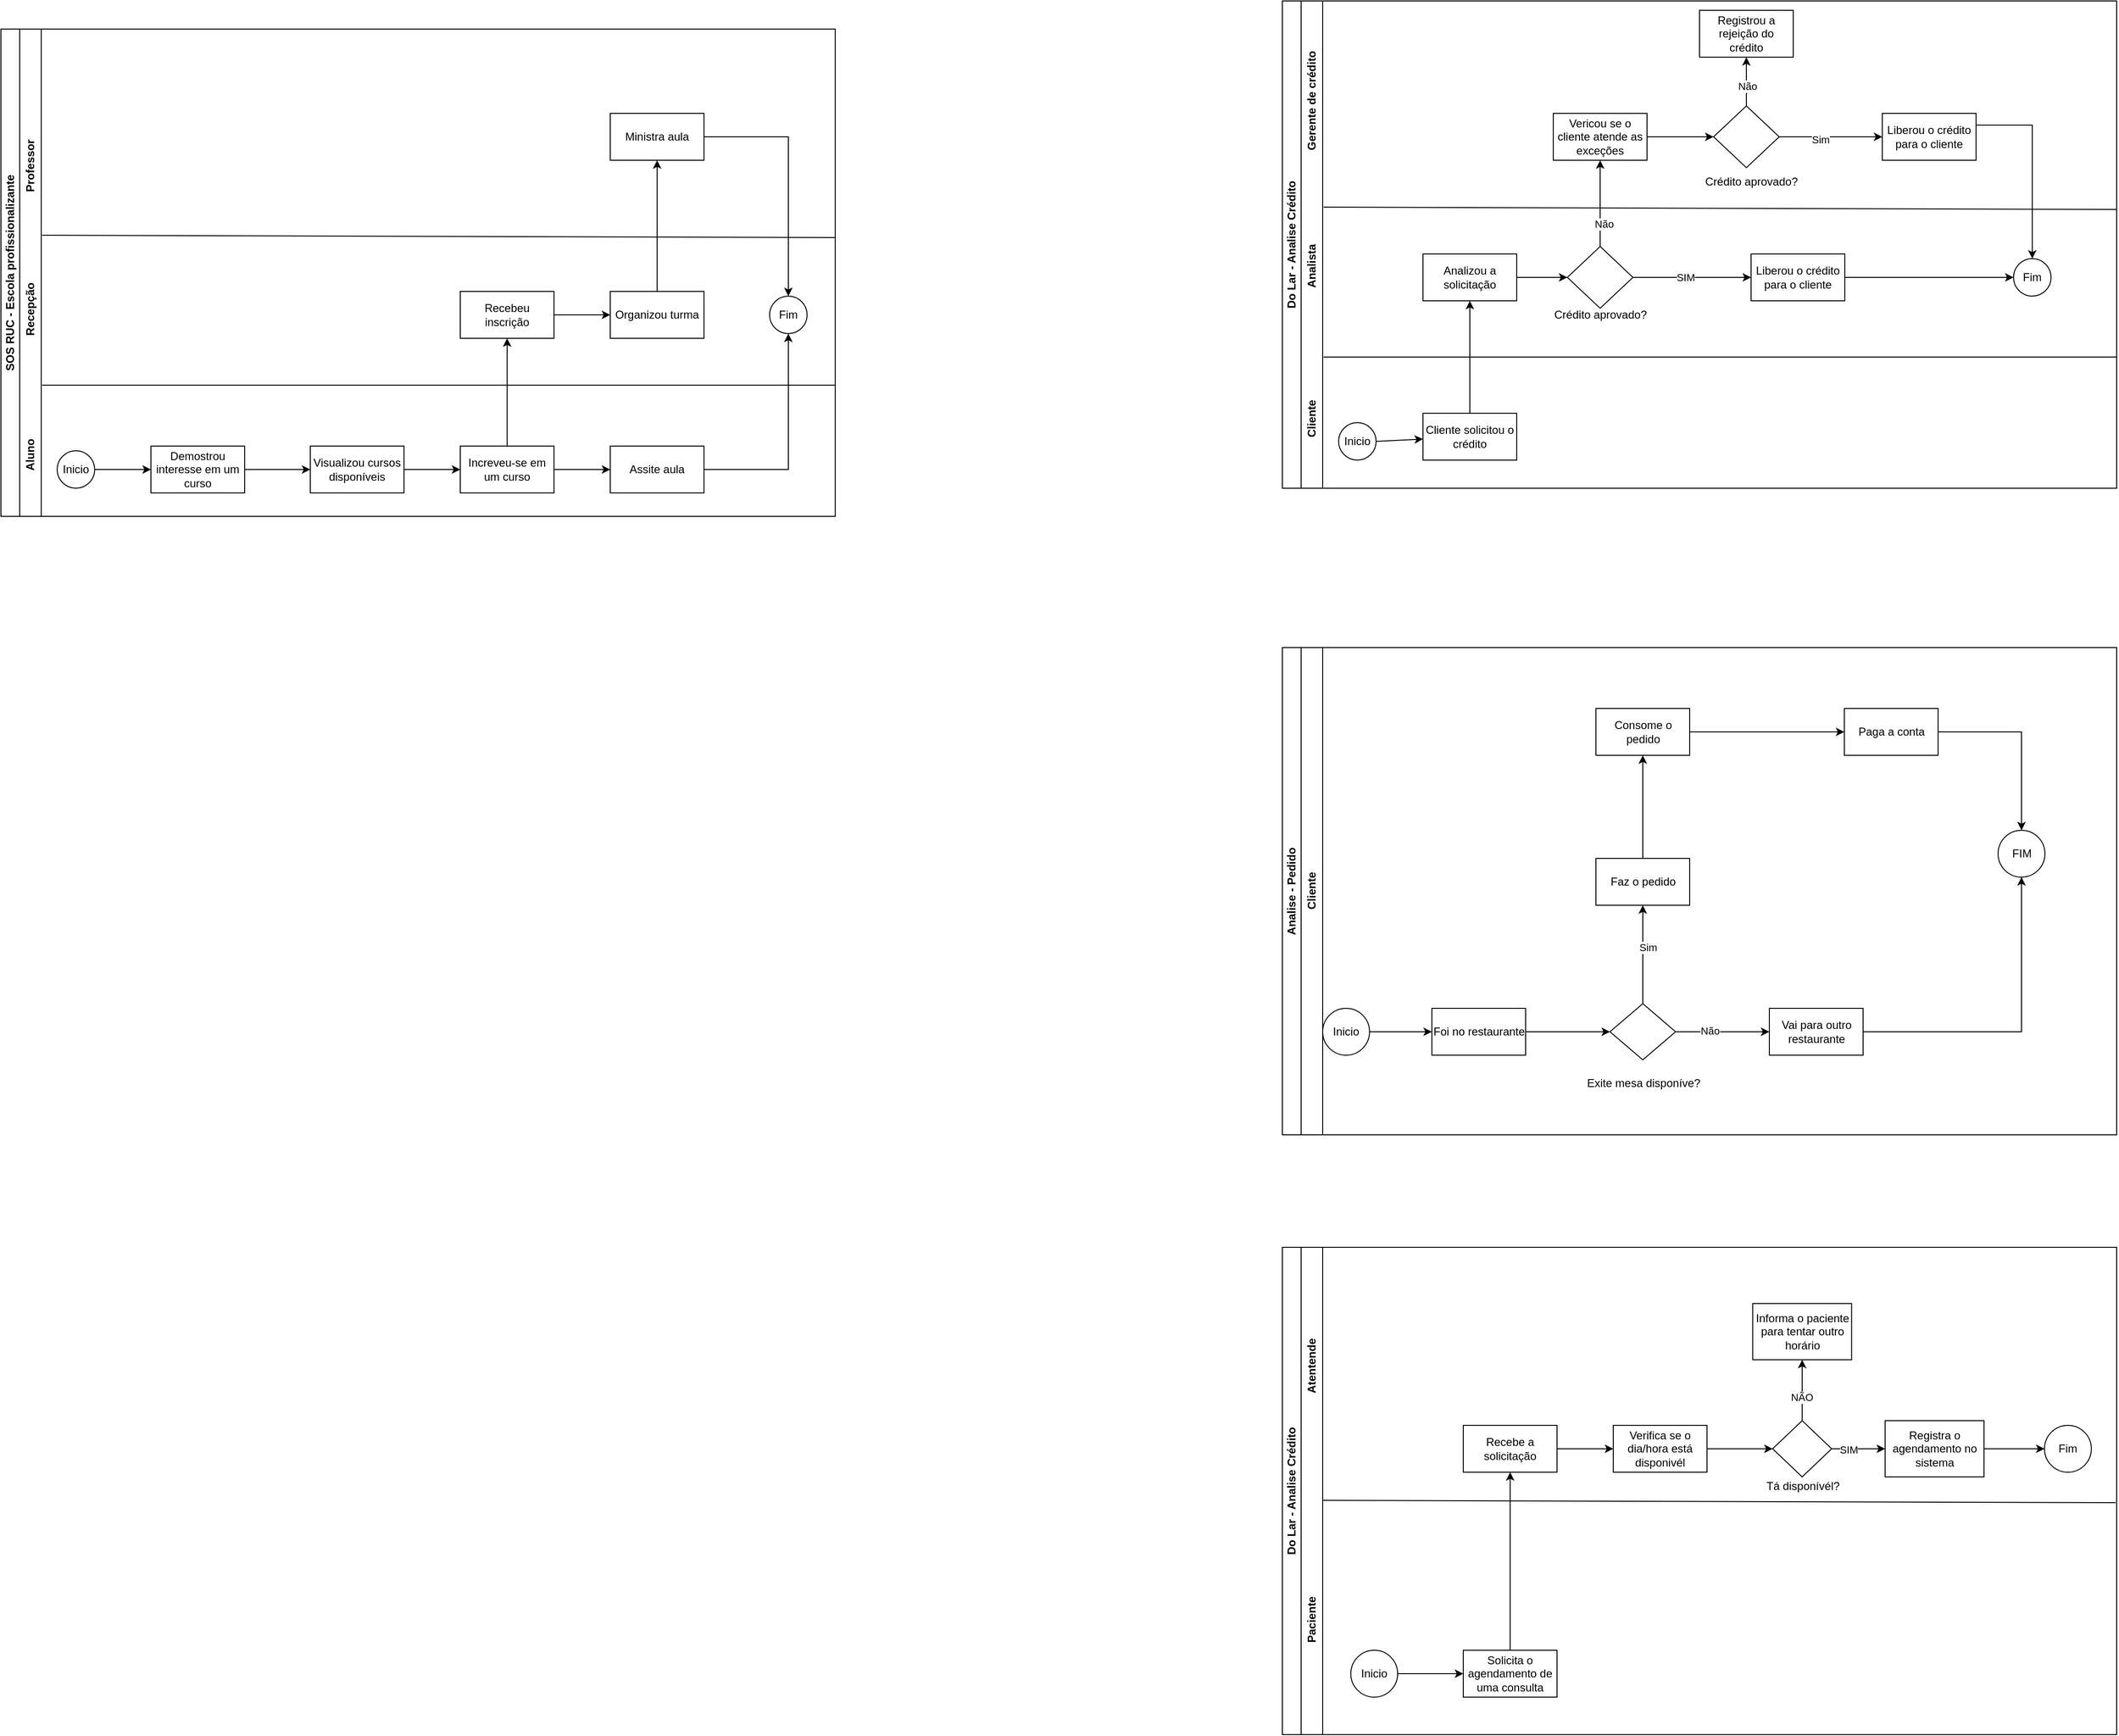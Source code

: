 <mxfile version="24.7.17">
  <diagram name="Página-1" id="HoXf47WFV-QCanWBW4ab">
    <mxGraphModel dx="4161" dy="827" grid="1" gridSize="10" guides="1" tooltips="1" connect="1" arrows="1" fold="1" page="1" pageScale="1" pageWidth="827" pageHeight="1169" math="0" shadow="0">
      <root>
        <mxCell id="0" />
        <mxCell id="1" parent="0" />
        <mxCell id="oYumdoI9Zf8ITEk_Z7Kk-7" value="Do Lar - Analise Crédito" style="swimlane;horizontal=0;whiteSpace=wrap;html=1;" parent="1" vertex="1">
          <mxGeometry x="-413" y="80" width="20" height="520" as="geometry" />
        </mxCell>
        <mxCell id="oYumdoI9Zf8ITEk_Z7Kk-10" value="Cliente&amp;nbsp; &amp;nbsp; &amp;nbsp; &amp;nbsp; &amp;nbsp; &amp;nbsp; &amp;nbsp; &amp;nbsp; &amp;nbsp; &amp;nbsp; &amp;nbsp; &amp;nbsp; &amp;nbsp; &amp;nbsp; &amp;nbsp; &amp;nbsp; &amp;nbsp; &amp;nbsp; Analista&amp;nbsp; &amp;nbsp; &amp;nbsp; &amp;nbsp; &amp;nbsp; &amp;nbsp; &amp;nbsp; &amp;nbsp; &amp;nbsp; &amp;nbsp; &amp;nbsp; &amp;nbsp; &amp;nbsp; &amp;nbsp; &amp;nbsp; Gerente de crédito" style="swimlane;horizontal=0;whiteSpace=wrap;html=1;" parent="1" vertex="1">
          <mxGeometry x="-393" y="80" width="870" height="520" as="geometry" />
        </mxCell>
        <mxCell id="oYumdoI9Zf8ITEk_Z7Kk-14" value="" style="endArrow=none;html=1;rounded=0;entryX=1;entryY=0.25;entryDx=0;entryDy=0;" parent="oYumdoI9Zf8ITEk_Z7Kk-10" edge="1">
          <mxGeometry width="50" height="50" relative="1" as="geometry">
            <mxPoint x="24" y="220" as="sourcePoint" />
            <mxPoint x="870.0" y="222.5" as="targetPoint" />
          </mxGeometry>
        </mxCell>
        <mxCell id="oYumdoI9Zf8ITEk_Z7Kk-17" value="" style="endArrow=none;html=1;rounded=0;" parent="oYumdoI9Zf8ITEk_Z7Kk-10" edge="1">
          <mxGeometry width="50" height="50" relative="1" as="geometry">
            <mxPoint x="24" y="380" as="sourcePoint" />
            <mxPoint x="870" y="380" as="targetPoint" />
          </mxGeometry>
        </mxCell>
        <mxCell id="oYumdoI9Zf8ITEk_Z7Kk-19" value="Inicio" style="ellipse;whiteSpace=wrap;html=1;aspect=fixed;" parent="oYumdoI9Zf8ITEk_Z7Kk-10" vertex="1">
          <mxGeometry x="40" y="450" width="40" height="40" as="geometry" />
        </mxCell>
        <mxCell id="oYumdoI9Zf8ITEk_Z7Kk-20" value="Cliente solicitou o crédito" style="rounded=0;whiteSpace=wrap;html=1;" parent="oYumdoI9Zf8ITEk_Z7Kk-10" vertex="1">
          <mxGeometry x="130" y="440" width="100" height="50" as="geometry" />
        </mxCell>
        <mxCell id="oYumdoI9Zf8ITEk_Z7Kk-21" value="" style="endArrow=classic;html=1;rounded=0;exitX=1;exitY=0.5;exitDx=0;exitDy=0;" parent="oYumdoI9Zf8ITEk_Z7Kk-10" source="oYumdoI9Zf8ITEk_Z7Kk-19" target="oYumdoI9Zf8ITEk_Z7Kk-20" edge="1">
          <mxGeometry width="50" height="50" relative="1" as="geometry">
            <mxPoint x="360" y="250" as="sourcePoint" />
            <mxPoint x="410" y="200" as="targetPoint" />
          </mxGeometry>
        </mxCell>
        <mxCell id="oYumdoI9Zf8ITEk_Z7Kk-23" value="Analizou a solicitação" style="rounded=0;whiteSpace=wrap;html=1;" parent="oYumdoI9Zf8ITEk_Z7Kk-10" vertex="1">
          <mxGeometry x="130" y="270" width="100" height="50" as="geometry" />
        </mxCell>
        <mxCell id="oYumdoI9Zf8ITEk_Z7Kk-24" value="" style="endArrow=classic;html=1;rounded=0;exitX=0.5;exitY=0;exitDx=0;exitDy=0;entryX=0.5;entryY=1;entryDx=0;entryDy=0;" parent="oYumdoI9Zf8ITEk_Z7Kk-10" source="oYumdoI9Zf8ITEk_Z7Kk-20" target="oYumdoI9Zf8ITEk_Z7Kk-23" edge="1">
          <mxGeometry width="50" height="50" relative="1" as="geometry">
            <mxPoint x="280" y="230" as="sourcePoint" />
            <mxPoint x="330" y="180" as="targetPoint" />
          </mxGeometry>
        </mxCell>
        <mxCell id="oYumdoI9Zf8ITEk_Z7Kk-25" value="" style="rhombus;whiteSpace=wrap;html=1;" parent="oYumdoI9Zf8ITEk_Z7Kk-10" vertex="1">
          <mxGeometry x="284" y="262.03" width="70" height="65.94" as="geometry" />
        </mxCell>
        <mxCell id="oYumdoI9Zf8ITEk_Z7Kk-27" value="Crédito aprovado?" style="text;html=1;align=center;verticalAlign=middle;resizable=0;points=[];autosize=1;strokeColor=none;fillColor=none;" parent="oYumdoI9Zf8ITEk_Z7Kk-10" vertex="1">
          <mxGeometry x="259" y="320" width="120" height="30" as="geometry" />
        </mxCell>
        <mxCell id="oYumdoI9Zf8ITEk_Z7Kk-29" value="Liberou o crédito para o cliente" style="rounded=0;whiteSpace=wrap;html=1;" parent="oYumdoI9Zf8ITEk_Z7Kk-10" vertex="1">
          <mxGeometry x="480" y="270" width="100" height="50" as="geometry" />
        </mxCell>
        <mxCell id="oYumdoI9Zf8ITEk_Z7Kk-31" value="Fim" style="ellipse;whiteSpace=wrap;html=1;aspect=fixed;" parent="oYumdoI9Zf8ITEk_Z7Kk-10" vertex="1">
          <mxGeometry x="760" y="275" width="40" height="40" as="geometry" />
        </mxCell>
        <mxCell id="oYumdoI9Zf8ITEk_Z7Kk-32" value="" style="endArrow=classic;html=1;rounded=0;exitX=1;exitY=0.5;exitDx=0;exitDy=0;entryX=0;entryY=0.5;entryDx=0;entryDy=0;" parent="oYumdoI9Zf8ITEk_Z7Kk-10" source="oYumdoI9Zf8ITEk_Z7Kk-25" target="oYumdoI9Zf8ITEk_Z7Kk-29" edge="1">
          <mxGeometry width="50" height="50" relative="1" as="geometry">
            <mxPoint x="370" y="190" as="sourcePoint" />
            <mxPoint x="420" y="140" as="targetPoint" />
          </mxGeometry>
        </mxCell>
        <mxCell id="oYumdoI9Zf8ITEk_Z7Kk-52" value="SIM" style="edgeLabel;html=1;align=center;verticalAlign=middle;resizable=0;points=[];" parent="oYumdoI9Zf8ITEk_Z7Kk-32" vertex="1" connectable="0">
          <mxGeometry x="-0.112" relative="1" as="geometry">
            <mxPoint as="offset" />
          </mxGeometry>
        </mxCell>
        <mxCell id="oYumdoI9Zf8ITEk_Z7Kk-34" value="" style="endArrow=classic;html=1;rounded=0;exitX=1;exitY=0.5;exitDx=0;exitDy=0;entryX=0;entryY=0.5;entryDx=0;entryDy=0;" parent="oYumdoI9Zf8ITEk_Z7Kk-10" source="oYumdoI9Zf8ITEk_Z7Kk-23" target="oYumdoI9Zf8ITEk_Z7Kk-25" edge="1">
          <mxGeometry width="50" height="50" relative="1" as="geometry">
            <mxPoint x="370" y="190" as="sourcePoint" />
            <mxPoint x="420" y="140" as="targetPoint" />
          </mxGeometry>
        </mxCell>
        <mxCell id="oYumdoI9Zf8ITEk_Z7Kk-35" value="" style="endArrow=classic;html=1;rounded=0;exitX=1;exitY=0.5;exitDx=0;exitDy=0;entryX=0;entryY=0.5;entryDx=0;entryDy=0;" parent="oYumdoI9Zf8ITEk_Z7Kk-10" source="oYumdoI9Zf8ITEk_Z7Kk-29" target="oYumdoI9Zf8ITEk_Z7Kk-31" edge="1">
          <mxGeometry width="50" height="50" relative="1" as="geometry">
            <mxPoint x="370" y="190" as="sourcePoint" />
            <mxPoint x="420" y="140" as="targetPoint" />
          </mxGeometry>
        </mxCell>
        <mxCell id="oYumdoI9Zf8ITEk_Z7Kk-37" value="Vericou se o cliente atende as exceções" style="rounded=0;whiteSpace=wrap;html=1;" parent="oYumdoI9Zf8ITEk_Z7Kk-10" vertex="1">
          <mxGeometry x="269" y="120" width="100" height="50" as="geometry" />
        </mxCell>
        <mxCell id="oYumdoI9Zf8ITEk_Z7Kk-38" value="" style="rhombus;whiteSpace=wrap;html=1;" parent="oYumdoI9Zf8ITEk_Z7Kk-10" vertex="1">
          <mxGeometry x="440" y="112.03" width="70" height="65.94" as="geometry" />
        </mxCell>
        <mxCell id="oYumdoI9Zf8ITEk_Z7Kk-39" value="Registrou a rejeição do crédito" style="rounded=0;whiteSpace=wrap;html=1;" parent="oYumdoI9Zf8ITEk_Z7Kk-10" vertex="1">
          <mxGeometry x="425" y="10" width="100" height="50" as="geometry" />
        </mxCell>
        <mxCell id="oYumdoI9Zf8ITEk_Z7Kk-50" style="edgeStyle=orthogonalEdgeStyle;rounded=0;orthogonalLoop=1;jettySize=auto;html=1;exitX=1;exitY=0.25;exitDx=0;exitDy=0;entryX=0.5;entryY=0;entryDx=0;entryDy=0;" parent="oYumdoI9Zf8ITEk_Z7Kk-10" source="oYumdoI9Zf8ITEk_Z7Kk-41" target="oYumdoI9Zf8ITEk_Z7Kk-31" edge="1">
          <mxGeometry relative="1" as="geometry" />
        </mxCell>
        <mxCell id="oYumdoI9Zf8ITEk_Z7Kk-41" value="Liberou o crédito para o cliente" style="rounded=0;whiteSpace=wrap;html=1;" parent="oYumdoI9Zf8ITEk_Z7Kk-10" vertex="1">
          <mxGeometry x="620" y="120" width="100" height="50" as="geometry" />
        </mxCell>
        <mxCell id="oYumdoI9Zf8ITEk_Z7Kk-44" value="" style="endArrow=classic;html=1;rounded=0;exitX=1;exitY=0.5;exitDx=0;exitDy=0;entryX=0;entryY=0.5;entryDx=0;entryDy=0;" parent="oYumdoI9Zf8ITEk_Z7Kk-10" source="oYumdoI9Zf8ITEk_Z7Kk-37" target="oYumdoI9Zf8ITEk_Z7Kk-38" edge="1">
          <mxGeometry width="50" height="50" relative="1" as="geometry">
            <mxPoint x="410" y="270" as="sourcePoint" />
            <mxPoint x="460" y="220" as="targetPoint" />
          </mxGeometry>
        </mxCell>
        <mxCell id="oYumdoI9Zf8ITEk_Z7Kk-45" value="" style="endArrow=classic;html=1;rounded=0;exitX=1;exitY=0.5;exitDx=0;exitDy=0;entryX=0;entryY=0.5;entryDx=0;entryDy=0;" parent="oYumdoI9Zf8ITEk_Z7Kk-10" source="oYumdoI9Zf8ITEk_Z7Kk-38" target="oYumdoI9Zf8ITEk_Z7Kk-41" edge="1">
          <mxGeometry width="50" height="50" relative="1" as="geometry">
            <mxPoint x="410" y="270" as="sourcePoint" />
            <mxPoint x="460" y="220" as="targetPoint" />
          </mxGeometry>
        </mxCell>
        <mxCell id="oYumdoI9Zf8ITEk_Z7Kk-55" value="Sim" style="edgeLabel;html=1;align=center;verticalAlign=middle;resizable=0;points=[];" parent="oYumdoI9Zf8ITEk_Z7Kk-45" vertex="1" connectable="0">
          <mxGeometry x="-0.207" y="-3" relative="1" as="geometry">
            <mxPoint as="offset" />
          </mxGeometry>
        </mxCell>
        <mxCell id="oYumdoI9Zf8ITEk_Z7Kk-46" value="Crédito aprovado?" style="text;html=1;align=center;verticalAlign=middle;resizable=0;points=[];autosize=1;strokeColor=none;fillColor=none;" parent="oYumdoI9Zf8ITEk_Z7Kk-10" vertex="1">
          <mxGeometry x="420" y="177.97" width="120" height="30" as="geometry" />
        </mxCell>
        <mxCell id="oYumdoI9Zf8ITEk_Z7Kk-47" value="" style="endArrow=classic;html=1;rounded=0;exitX=0.5;exitY=0;exitDx=0;exitDy=0;entryX=0.5;entryY=1;entryDx=0;entryDy=0;" parent="oYumdoI9Zf8ITEk_Z7Kk-10" source="oYumdoI9Zf8ITEk_Z7Kk-38" target="oYumdoI9Zf8ITEk_Z7Kk-39" edge="1">
          <mxGeometry width="50" height="50" relative="1" as="geometry">
            <mxPoint x="410" y="270" as="sourcePoint" />
            <mxPoint x="460" y="60" as="targetPoint" />
          </mxGeometry>
        </mxCell>
        <mxCell id="oYumdoI9Zf8ITEk_Z7Kk-56" value="Não" style="edgeLabel;html=1;align=center;verticalAlign=middle;resizable=0;points=[];" parent="oYumdoI9Zf8ITEk_Z7Kk-47" vertex="1" connectable="0">
          <mxGeometry x="-0.199" y="-1" relative="1" as="geometry">
            <mxPoint as="offset" />
          </mxGeometry>
        </mxCell>
        <mxCell id="oYumdoI9Zf8ITEk_Z7Kk-53" value="" style="endArrow=classic;html=1;rounded=0;entryX=0.5;entryY=1;entryDx=0;entryDy=0;exitX=0.5;exitY=0;exitDx=0;exitDy=0;" parent="oYumdoI9Zf8ITEk_Z7Kk-10" source="oYumdoI9Zf8ITEk_Z7Kk-25" target="oYumdoI9Zf8ITEk_Z7Kk-37" edge="1">
          <mxGeometry width="50" height="50" relative="1" as="geometry">
            <mxPoint x="430" y="190" as="sourcePoint" />
            <mxPoint x="480" y="140" as="targetPoint" />
          </mxGeometry>
        </mxCell>
        <mxCell id="oYumdoI9Zf8ITEk_Z7Kk-54" value="Não" style="edgeLabel;html=1;align=center;verticalAlign=middle;resizable=0;points=[];" parent="oYumdoI9Zf8ITEk_Z7Kk-53" vertex="1" connectable="0">
          <mxGeometry x="-0.468" y="-4" relative="1" as="geometry">
            <mxPoint as="offset" />
          </mxGeometry>
        </mxCell>
        <mxCell id="oYumdoI9Zf8ITEk_Z7Kk-57" value="Analise - Pedido" style="swimlane;horizontal=0;whiteSpace=wrap;html=1;" parent="1" vertex="1">
          <mxGeometry x="-413" y="770" width="20" height="520" as="geometry" />
        </mxCell>
        <mxCell id="oYumdoI9Zf8ITEk_Z7Kk-58" value="Cliente" style="swimlane;horizontal=0;whiteSpace=wrap;html=1;" parent="1" vertex="1">
          <mxGeometry x="-393" y="770" width="870" height="520" as="geometry" />
        </mxCell>
        <mxCell id="oYumdoI9Zf8ITEk_Z7Kk-95" style="edgeStyle=orthogonalEdgeStyle;rounded=0;orthogonalLoop=1;jettySize=auto;html=1;exitX=1;exitY=0.5;exitDx=0;exitDy=0;" parent="oYumdoI9Zf8ITEk_Z7Kk-58" source="oYumdoI9Zf8ITEk_Z7Kk-87" target="oYumdoI9Zf8ITEk_Z7Kk-89" edge="1">
          <mxGeometry relative="1" as="geometry">
            <mxPoint x="76.5" y="410.0" as="sourcePoint" />
          </mxGeometry>
        </mxCell>
        <mxCell id="oYumdoI9Zf8ITEk_Z7Kk-87" value="Inicio" style="ellipse;whiteSpace=wrap;html=1;aspect=fixed;" parent="oYumdoI9Zf8ITEk_Z7Kk-58" vertex="1">
          <mxGeometry x="23" y="385" width="50" height="50" as="geometry" />
        </mxCell>
        <mxCell id="oYumdoI9Zf8ITEk_Z7Kk-96" style="edgeStyle=orthogonalEdgeStyle;rounded=0;orthogonalLoop=1;jettySize=auto;html=1;exitX=1;exitY=0.5;exitDx=0;exitDy=0;entryX=0;entryY=0.5;entryDx=0;entryDy=0;" parent="oYumdoI9Zf8ITEk_Z7Kk-58" source="oYumdoI9Zf8ITEk_Z7Kk-89" target="oYumdoI9Zf8ITEk_Z7Kk-90" edge="1">
          <mxGeometry relative="1" as="geometry" />
        </mxCell>
        <mxCell id="oYumdoI9Zf8ITEk_Z7Kk-89" value="Foi no restaurante" style="rounded=0;whiteSpace=wrap;html=1;" parent="oYumdoI9Zf8ITEk_Z7Kk-58" vertex="1">
          <mxGeometry x="139.5" y="385" width="100" height="50" as="geometry" />
        </mxCell>
        <mxCell id="oYumdoI9Zf8ITEk_Z7Kk-103" style="edgeStyle=orthogonalEdgeStyle;rounded=0;orthogonalLoop=1;jettySize=auto;html=1;exitX=1;exitY=0.5;exitDx=0;exitDy=0;entryX=0;entryY=0.5;entryDx=0;entryDy=0;" parent="oYumdoI9Zf8ITEk_Z7Kk-58" source="oYumdoI9Zf8ITEk_Z7Kk-90" target="oYumdoI9Zf8ITEk_Z7Kk-102" edge="1">
          <mxGeometry relative="1" as="geometry" />
        </mxCell>
        <mxCell id="oYumdoI9Zf8ITEk_Z7Kk-113" value="Não" style="edgeLabel;html=1;align=center;verticalAlign=middle;resizable=0;points=[];" parent="oYumdoI9Zf8ITEk_Z7Kk-103" vertex="1" connectable="0">
          <mxGeometry x="-0.278" y="1" relative="1" as="geometry">
            <mxPoint as="offset" />
          </mxGeometry>
        </mxCell>
        <mxCell id="oYumdoI9Zf8ITEk_Z7Kk-106" style="edgeStyle=orthogonalEdgeStyle;rounded=0;orthogonalLoop=1;jettySize=auto;html=1;exitX=0.5;exitY=0;exitDx=0;exitDy=0;entryX=0.5;entryY=1;entryDx=0;entryDy=0;" parent="oYumdoI9Zf8ITEk_Z7Kk-58" source="oYumdoI9Zf8ITEk_Z7Kk-90" target="oYumdoI9Zf8ITEk_Z7Kk-105" edge="1">
          <mxGeometry relative="1" as="geometry" />
        </mxCell>
        <mxCell id="oYumdoI9Zf8ITEk_Z7Kk-114" value="Sim" style="edgeLabel;html=1;align=center;verticalAlign=middle;resizable=0;points=[];" parent="oYumdoI9Zf8ITEk_Z7Kk-106" vertex="1" connectable="0">
          <mxGeometry x="0.141" y="-5" relative="1" as="geometry">
            <mxPoint as="offset" />
          </mxGeometry>
        </mxCell>
        <mxCell id="oYumdoI9Zf8ITEk_Z7Kk-90" value="" style="rhombus;whiteSpace=wrap;html=1;" parent="oYumdoI9Zf8ITEk_Z7Kk-58" vertex="1">
          <mxGeometry x="329.5" y="380" width="70" height="60" as="geometry" />
        </mxCell>
        <mxCell id="oYumdoI9Zf8ITEk_Z7Kk-97" value="Exite mesa disponíve?" style="text;html=1;align=center;verticalAlign=middle;resizable=0;points=[];autosize=1;strokeColor=none;fillColor=none;" parent="oYumdoI9Zf8ITEk_Z7Kk-58" vertex="1">
          <mxGeometry x="294.5" y="450" width="140" height="30" as="geometry" />
        </mxCell>
        <mxCell id="oYumdoI9Zf8ITEk_Z7Kk-101" value="FIM" style="ellipse;whiteSpace=wrap;html=1;aspect=fixed;" parent="oYumdoI9Zf8ITEk_Z7Kk-58" vertex="1">
          <mxGeometry x="743.5" y="195" width="50" height="50" as="geometry" />
        </mxCell>
        <mxCell id="oYumdoI9Zf8ITEk_Z7Kk-104" style="edgeStyle=orthogonalEdgeStyle;rounded=0;orthogonalLoop=1;jettySize=auto;html=1;exitX=1;exitY=0.5;exitDx=0;exitDy=0;entryX=0.5;entryY=1;entryDx=0;entryDy=0;" parent="oYumdoI9Zf8ITEk_Z7Kk-58" source="oYumdoI9Zf8ITEk_Z7Kk-102" target="oYumdoI9Zf8ITEk_Z7Kk-101" edge="1">
          <mxGeometry relative="1" as="geometry" />
        </mxCell>
        <mxCell id="oYumdoI9Zf8ITEk_Z7Kk-102" value="Vai para outro restaurante" style="rounded=0;whiteSpace=wrap;html=1;" parent="oYumdoI9Zf8ITEk_Z7Kk-58" vertex="1">
          <mxGeometry x="499.5" y="385" width="100" height="50" as="geometry" />
        </mxCell>
        <mxCell id="oYumdoI9Zf8ITEk_Z7Kk-108" style="edgeStyle=orthogonalEdgeStyle;rounded=0;orthogonalLoop=1;jettySize=auto;html=1;exitX=0.5;exitY=0;exitDx=0;exitDy=0;entryX=0.5;entryY=1;entryDx=0;entryDy=0;" parent="oYumdoI9Zf8ITEk_Z7Kk-58" source="oYumdoI9Zf8ITEk_Z7Kk-105" target="oYumdoI9Zf8ITEk_Z7Kk-107" edge="1">
          <mxGeometry relative="1" as="geometry" />
        </mxCell>
        <mxCell id="oYumdoI9Zf8ITEk_Z7Kk-105" value="Faz o pedido" style="rounded=0;whiteSpace=wrap;html=1;" parent="oYumdoI9Zf8ITEk_Z7Kk-58" vertex="1">
          <mxGeometry x="314.5" y="225" width="100" height="50" as="geometry" />
        </mxCell>
        <mxCell id="oYumdoI9Zf8ITEk_Z7Kk-110" style="edgeStyle=orthogonalEdgeStyle;rounded=0;orthogonalLoop=1;jettySize=auto;html=1;exitX=1;exitY=0.5;exitDx=0;exitDy=0;entryX=0;entryY=0.5;entryDx=0;entryDy=0;" parent="oYumdoI9Zf8ITEk_Z7Kk-58" source="oYumdoI9Zf8ITEk_Z7Kk-107" target="oYumdoI9Zf8ITEk_Z7Kk-109" edge="1">
          <mxGeometry relative="1" as="geometry" />
        </mxCell>
        <mxCell id="oYumdoI9Zf8ITEk_Z7Kk-107" value="Consome o pedido" style="rounded=0;whiteSpace=wrap;html=1;" parent="oYumdoI9Zf8ITEk_Z7Kk-58" vertex="1">
          <mxGeometry x="314.5" y="65" width="100" height="50" as="geometry" />
        </mxCell>
        <mxCell id="oYumdoI9Zf8ITEk_Z7Kk-112" style="edgeStyle=orthogonalEdgeStyle;rounded=0;orthogonalLoop=1;jettySize=auto;html=1;exitX=1;exitY=0.5;exitDx=0;exitDy=0;entryX=0.5;entryY=0;entryDx=0;entryDy=0;" parent="oYumdoI9Zf8ITEk_Z7Kk-58" source="oYumdoI9Zf8ITEk_Z7Kk-109" target="oYumdoI9Zf8ITEk_Z7Kk-101" edge="1">
          <mxGeometry relative="1" as="geometry" />
        </mxCell>
        <mxCell id="oYumdoI9Zf8ITEk_Z7Kk-109" value="Paga a conta" style="rounded=0;whiteSpace=wrap;html=1;" parent="oYumdoI9Zf8ITEk_Z7Kk-58" vertex="1">
          <mxGeometry x="579.5" y="65" width="100" height="50" as="geometry" />
        </mxCell>
        <mxCell id="oYumdoI9Zf8ITEk_Z7Kk-116" value="Do Lar - Analise Crédito" style="swimlane;horizontal=0;whiteSpace=wrap;html=1;" parent="1" vertex="1">
          <mxGeometry x="-413" y="1410" width="20" height="520" as="geometry" />
        </mxCell>
        <mxCell id="oYumdoI9Zf8ITEk_Z7Kk-117" value="Paciente&amp;nbsp; &amp;nbsp; &amp;nbsp; &amp;nbsp; &amp;nbsp; &amp;nbsp; &amp;nbsp; &amp;nbsp; &amp;nbsp; &amp;nbsp; &amp;nbsp; &amp;nbsp; &amp;nbsp; &amp;nbsp; &amp;nbsp; &amp;nbsp; &amp;nbsp; &amp;nbsp; &amp;nbsp; &amp;nbsp; &amp;nbsp; &amp;nbsp; &amp;nbsp; &amp;nbsp; &amp;nbsp; &amp;nbsp; &amp;nbsp; &amp;nbsp; &amp;nbsp; &amp;nbsp; &amp;nbsp; &amp;nbsp; &amp;nbsp;&lt;span style=&quot;background-color: initial;&quot;&gt;Atentende&lt;/span&gt;" style="swimlane;horizontal=0;whiteSpace=wrap;html=1;" parent="1" vertex="1">
          <mxGeometry x="-393" y="1410" width="870" height="520" as="geometry" />
        </mxCell>
        <mxCell id="oYumdoI9Zf8ITEk_Z7Kk-118" value="" style="endArrow=none;html=1;rounded=0;entryX=1;entryY=0.25;entryDx=0;entryDy=0;" parent="oYumdoI9Zf8ITEk_Z7Kk-117" edge="1">
          <mxGeometry width="50" height="50" relative="1" as="geometry">
            <mxPoint x="23" y="270" as="sourcePoint" />
            <mxPoint x="869.0" y="272.5" as="targetPoint" />
          </mxGeometry>
        </mxCell>
        <mxCell id="oYumdoI9Zf8ITEk_Z7Kk-148" style="edgeStyle=orthogonalEdgeStyle;rounded=0;orthogonalLoop=1;jettySize=auto;html=1;exitX=1;exitY=0.5;exitDx=0;exitDy=0;entryX=0;entryY=0.5;entryDx=0;entryDy=0;" parent="oYumdoI9Zf8ITEk_Z7Kk-117" source="oYumdoI9Zf8ITEk_Z7Kk-146" target="oYumdoI9Zf8ITEk_Z7Kk-147" edge="1">
          <mxGeometry relative="1" as="geometry" />
        </mxCell>
        <mxCell id="oYumdoI9Zf8ITEk_Z7Kk-146" value="Inicio" style="ellipse;whiteSpace=wrap;html=1;aspect=fixed;" parent="oYumdoI9Zf8ITEk_Z7Kk-117" vertex="1">
          <mxGeometry x="53" y="430" width="50" height="50" as="geometry" />
        </mxCell>
        <mxCell id="oYumdoI9Zf8ITEk_Z7Kk-150" style="edgeStyle=orthogonalEdgeStyle;rounded=0;orthogonalLoop=1;jettySize=auto;html=1;exitX=0.5;exitY=0;exitDx=0;exitDy=0;" parent="oYumdoI9Zf8ITEk_Z7Kk-117" source="oYumdoI9Zf8ITEk_Z7Kk-147" target="oYumdoI9Zf8ITEk_Z7Kk-149" edge="1">
          <mxGeometry relative="1" as="geometry" />
        </mxCell>
        <mxCell id="oYumdoI9Zf8ITEk_Z7Kk-147" value="Solicita o agendamento de uma consulta" style="rounded=0;whiteSpace=wrap;html=1;" parent="oYumdoI9Zf8ITEk_Z7Kk-117" vertex="1">
          <mxGeometry x="173" y="430" width="100" height="50" as="geometry" />
        </mxCell>
        <mxCell id="oYumdoI9Zf8ITEk_Z7Kk-152" style="edgeStyle=orthogonalEdgeStyle;rounded=0;orthogonalLoop=1;jettySize=auto;html=1;exitX=1;exitY=0.5;exitDx=0;exitDy=0;entryX=0;entryY=0.5;entryDx=0;entryDy=0;" parent="oYumdoI9Zf8ITEk_Z7Kk-117" source="oYumdoI9Zf8ITEk_Z7Kk-149" target="oYumdoI9Zf8ITEk_Z7Kk-151" edge="1">
          <mxGeometry relative="1" as="geometry" />
        </mxCell>
        <mxCell id="oYumdoI9Zf8ITEk_Z7Kk-149" value="Recebe a solicitação" style="rounded=0;whiteSpace=wrap;html=1;" parent="oYumdoI9Zf8ITEk_Z7Kk-117" vertex="1">
          <mxGeometry x="173" y="190" width="100" height="50" as="geometry" />
        </mxCell>
        <mxCell id="oYumdoI9Zf8ITEk_Z7Kk-154" style="edgeStyle=orthogonalEdgeStyle;rounded=0;orthogonalLoop=1;jettySize=auto;html=1;exitX=1;exitY=0.5;exitDx=0;exitDy=0;entryX=0;entryY=0.5;entryDx=0;entryDy=0;" parent="oYumdoI9Zf8ITEk_Z7Kk-117" source="oYumdoI9Zf8ITEk_Z7Kk-151" target="oYumdoI9Zf8ITEk_Z7Kk-153" edge="1">
          <mxGeometry relative="1" as="geometry" />
        </mxCell>
        <mxCell id="oYumdoI9Zf8ITEk_Z7Kk-151" value="Verifica se o dia/hora está disponivél" style="rounded=0;whiteSpace=wrap;html=1;" parent="oYumdoI9Zf8ITEk_Z7Kk-117" vertex="1">
          <mxGeometry x="333" y="190" width="100" height="50" as="geometry" />
        </mxCell>
        <mxCell id="oYumdoI9Zf8ITEk_Z7Kk-158" style="edgeStyle=orthogonalEdgeStyle;rounded=0;orthogonalLoop=1;jettySize=auto;html=1;exitX=0.5;exitY=0;exitDx=0;exitDy=0;entryX=0.5;entryY=1;entryDx=0;entryDy=0;" parent="oYumdoI9Zf8ITEk_Z7Kk-117" source="oYumdoI9Zf8ITEk_Z7Kk-153" target="oYumdoI9Zf8ITEk_Z7Kk-156" edge="1">
          <mxGeometry relative="1" as="geometry" />
        </mxCell>
        <mxCell id="oYumdoI9Zf8ITEk_Z7Kk-163" value="NÃO" style="edgeLabel;html=1;align=center;verticalAlign=middle;resizable=0;points=[];" parent="oYumdoI9Zf8ITEk_Z7Kk-158" vertex="1" connectable="0">
          <mxGeometry x="-0.21" y="1" relative="1" as="geometry">
            <mxPoint as="offset" />
          </mxGeometry>
        </mxCell>
        <mxCell id="oYumdoI9Zf8ITEk_Z7Kk-159" style="edgeStyle=orthogonalEdgeStyle;rounded=0;orthogonalLoop=1;jettySize=auto;html=1;exitX=1;exitY=0.5;exitDx=0;exitDy=0;entryX=0;entryY=0.5;entryDx=0;entryDy=0;" parent="oYumdoI9Zf8ITEk_Z7Kk-117" source="oYumdoI9Zf8ITEk_Z7Kk-153" target="oYumdoI9Zf8ITEk_Z7Kk-157" edge="1">
          <mxGeometry relative="1" as="geometry" />
        </mxCell>
        <mxCell id="oYumdoI9Zf8ITEk_Z7Kk-162" value="SIM" style="edgeLabel;html=1;align=center;verticalAlign=middle;resizable=0;points=[];" parent="oYumdoI9Zf8ITEk_Z7Kk-159" vertex="1" connectable="0">
          <mxGeometry x="-0.375" y="-1" relative="1" as="geometry">
            <mxPoint as="offset" />
          </mxGeometry>
        </mxCell>
        <mxCell id="oYumdoI9Zf8ITEk_Z7Kk-153" value="" style="rhombus;whiteSpace=wrap;html=1;" parent="oYumdoI9Zf8ITEk_Z7Kk-117" vertex="1">
          <mxGeometry x="503" y="185" width="63" height="60" as="geometry" />
        </mxCell>
        <mxCell id="oYumdoI9Zf8ITEk_Z7Kk-155" value="Tá disponívél?" style="text;html=1;align=center;verticalAlign=middle;resizable=0;points=[];autosize=1;strokeColor=none;fillColor=none;" parent="oYumdoI9Zf8ITEk_Z7Kk-117" vertex="1">
          <mxGeometry x="484.5" y="240" width="100" height="30" as="geometry" />
        </mxCell>
        <mxCell id="oYumdoI9Zf8ITEk_Z7Kk-156" value="Informa o paciente para tentar outro horário" style="rounded=0;whiteSpace=wrap;html=1;" parent="oYumdoI9Zf8ITEk_Z7Kk-117" vertex="1">
          <mxGeometry x="481.75" y="60" width="105.5" height="60" as="geometry" />
        </mxCell>
        <mxCell id="oYumdoI9Zf8ITEk_Z7Kk-161" style="edgeStyle=orthogonalEdgeStyle;rounded=0;orthogonalLoop=1;jettySize=auto;html=1;exitX=1;exitY=0.5;exitDx=0;exitDy=0;entryX=0;entryY=0.5;entryDx=0;entryDy=0;" parent="oYumdoI9Zf8ITEk_Z7Kk-117" source="oYumdoI9Zf8ITEk_Z7Kk-157" target="oYumdoI9Zf8ITEk_Z7Kk-160" edge="1">
          <mxGeometry relative="1" as="geometry" />
        </mxCell>
        <mxCell id="oYumdoI9Zf8ITEk_Z7Kk-157" value="Registra o agendamento no sistema" style="rounded=0;whiteSpace=wrap;html=1;" parent="oYumdoI9Zf8ITEk_Z7Kk-117" vertex="1">
          <mxGeometry x="623" y="185" width="105.5" height="60" as="geometry" />
        </mxCell>
        <mxCell id="oYumdoI9Zf8ITEk_Z7Kk-160" value="Fim" style="ellipse;whiteSpace=wrap;html=1;aspect=fixed;" parent="oYumdoI9Zf8ITEk_Z7Kk-117" vertex="1">
          <mxGeometry x="793" y="190" width="50" height="50" as="geometry" />
        </mxCell>
        <mxCell id="stH66BpxX7Q-BfTjpB-R-1" value="SOS RUC - Escola profissionalizante" style="swimlane;horizontal=0;whiteSpace=wrap;html=1;" vertex="1" parent="1">
          <mxGeometry x="-1780" y="110" width="20" height="520" as="geometry" />
        </mxCell>
        <mxCell id="stH66BpxX7Q-BfTjpB-R-2" value="Aluno&amp;nbsp; &amp;nbsp; &amp;nbsp; &amp;nbsp; &amp;nbsp; &amp;nbsp; &amp;nbsp; &amp;nbsp; &amp;nbsp; &amp;nbsp; &amp;nbsp; &amp;nbsp; &amp;nbsp; &amp;nbsp; &amp;nbsp; &amp;nbsp; &amp;nbsp;Recepção&amp;nbsp; &amp;nbsp; &amp;nbsp; &amp;nbsp; &amp;nbsp; &amp;nbsp; &amp;nbsp; &amp;nbsp; &amp;nbsp; &amp;nbsp; &amp;nbsp; &amp;nbsp; &amp;nbsp; &amp;nbsp; &amp;nbsp;Professor&amp;nbsp; &amp;nbsp; &amp;nbsp; &amp;nbsp; &amp;nbsp; &amp;nbsp; &amp;nbsp; &amp;nbsp; &amp;nbsp; &amp;nbsp; &amp;nbsp;" style="swimlane;horizontal=0;whiteSpace=wrap;html=1;" vertex="1" parent="1">
          <mxGeometry x="-1760" y="110" width="870" height="520" as="geometry" />
        </mxCell>
        <mxCell id="stH66BpxX7Q-BfTjpB-R-3" value="" style="endArrow=none;html=1;rounded=0;entryX=1;entryY=0.25;entryDx=0;entryDy=0;" edge="1" parent="stH66BpxX7Q-BfTjpB-R-2">
          <mxGeometry width="50" height="50" relative="1" as="geometry">
            <mxPoint x="24" y="220" as="sourcePoint" />
            <mxPoint x="870.0" y="222.5" as="targetPoint" />
          </mxGeometry>
        </mxCell>
        <mxCell id="stH66BpxX7Q-BfTjpB-R-4" value="" style="endArrow=none;html=1;rounded=0;" edge="1" parent="stH66BpxX7Q-BfTjpB-R-2">
          <mxGeometry width="50" height="50" relative="1" as="geometry">
            <mxPoint x="24" y="380" as="sourcePoint" />
            <mxPoint x="870" y="380" as="targetPoint" />
          </mxGeometry>
        </mxCell>
        <mxCell id="stH66BpxX7Q-BfTjpB-R-5" value="Inicio" style="ellipse;whiteSpace=wrap;html=1;aspect=fixed;" vertex="1" parent="stH66BpxX7Q-BfTjpB-R-2">
          <mxGeometry x="40" y="450" width="40" height="40" as="geometry" />
        </mxCell>
        <mxCell id="stH66BpxX7Q-BfTjpB-R-32" style="edgeStyle=orthogonalEdgeStyle;rounded=0;orthogonalLoop=1;jettySize=auto;html=1;exitX=1;exitY=0.5;exitDx=0;exitDy=0;entryX=0;entryY=0.5;entryDx=0;entryDy=0;" edge="1" parent="stH66BpxX7Q-BfTjpB-R-2" source="stH66BpxX7Q-BfTjpB-R-6" target="stH66BpxX7Q-BfTjpB-R-31">
          <mxGeometry relative="1" as="geometry" />
        </mxCell>
        <mxCell id="stH66BpxX7Q-BfTjpB-R-6" value="Demostrou interesse em um curso" style="rounded=0;whiteSpace=wrap;html=1;" vertex="1" parent="stH66BpxX7Q-BfTjpB-R-2">
          <mxGeometry x="140" y="445" width="100" height="50" as="geometry" />
        </mxCell>
        <mxCell id="stH66BpxX7Q-BfTjpB-R-7" value="" style="endArrow=classic;html=1;rounded=0;exitX=1;exitY=0.5;exitDx=0;exitDy=0;" edge="1" parent="stH66BpxX7Q-BfTjpB-R-2" source="stH66BpxX7Q-BfTjpB-R-5" target="stH66BpxX7Q-BfTjpB-R-6">
          <mxGeometry width="50" height="50" relative="1" as="geometry">
            <mxPoint x="360" y="250" as="sourcePoint" />
            <mxPoint x="410" y="200" as="targetPoint" />
          </mxGeometry>
        </mxCell>
        <mxCell id="stH66BpxX7Q-BfTjpB-R-34" style="edgeStyle=orthogonalEdgeStyle;rounded=0;orthogonalLoop=1;jettySize=auto;html=1;exitX=1;exitY=0.5;exitDx=0;exitDy=0;" edge="1" parent="stH66BpxX7Q-BfTjpB-R-2" source="stH66BpxX7Q-BfTjpB-R-31" target="stH66BpxX7Q-BfTjpB-R-33">
          <mxGeometry relative="1" as="geometry" />
        </mxCell>
        <mxCell id="stH66BpxX7Q-BfTjpB-R-31" value="Visualizou cursos disponíveis" style="rounded=0;whiteSpace=wrap;html=1;" vertex="1" parent="stH66BpxX7Q-BfTjpB-R-2">
          <mxGeometry x="310" y="445" width="100" height="50" as="geometry" />
        </mxCell>
        <mxCell id="stH66BpxX7Q-BfTjpB-R-36" style="edgeStyle=orthogonalEdgeStyle;rounded=0;orthogonalLoop=1;jettySize=auto;html=1;exitX=1;exitY=0.5;exitDx=0;exitDy=0;entryX=0;entryY=0.5;entryDx=0;entryDy=0;" edge="1" parent="stH66BpxX7Q-BfTjpB-R-2" source="stH66BpxX7Q-BfTjpB-R-33" target="stH66BpxX7Q-BfTjpB-R-35">
          <mxGeometry relative="1" as="geometry" />
        </mxCell>
        <mxCell id="stH66BpxX7Q-BfTjpB-R-40" style="edgeStyle=orthogonalEdgeStyle;rounded=0;orthogonalLoop=1;jettySize=auto;html=1;exitX=0.5;exitY=0;exitDx=0;exitDy=0;entryX=0.5;entryY=1;entryDx=0;entryDy=0;" edge="1" parent="stH66BpxX7Q-BfTjpB-R-2" source="stH66BpxX7Q-BfTjpB-R-33" target="stH66BpxX7Q-BfTjpB-R-37">
          <mxGeometry relative="1" as="geometry" />
        </mxCell>
        <mxCell id="stH66BpxX7Q-BfTjpB-R-33" value="Increveu-se em um curso" style="rounded=0;whiteSpace=wrap;html=1;" vertex="1" parent="stH66BpxX7Q-BfTjpB-R-2">
          <mxGeometry x="470" y="445" width="100" height="50" as="geometry" />
        </mxCell>
        <mxCell id="stH66BpxX7Q-BfTjpB-R-45" style="edgeStyle=orthogonalEdgeStyle;rounded=0;orthogonalLoop=1;jettySize=auto;html=1;exitX=1;exitY=0.5;exitDx=0;exitDy=0;entryX=0.5;entryY=1;entryDx=0;entryDy=0;" edge="1" parent="stH66BpxX7Q-BfTjpB-R-2" source="stH66BpxX7Q-BfTjpB-R-35" target="stH66BpxX7Q-BfTjpB-R-43">
          <mxGeometry relative="1" as="geometry" />
        </mxCell>
        <mxCell id="stH66BpxX7Q-BfTjpB-R-35" value="Assite aula" style="rounded=0;whiteSpace=wrap;html=1;" vertex="1" parent="stH66BpxX7Q-BfTjpB-R-2">
          <mxGeometry x="630" y="445" width="100" height="50" as="geometry" />
        </mxCell>
        <mxCell id="stH66BpxX7Q-BfTjpB-R-41" style="edgeStyle=orthogonalEdgeStyle;rounded=0;orthogonalLoop=1;jettySize=auto;html=1;exitX=1;exitY=0.5;exitDx=0;exitDy=0;entryX=0;entryY=0.5;entryDx=0;entryDy=0;" edge="1" parent="stH66BpxX7Q-BfTjpB-R-2" source="stH66BpxX7Q-BfTjpB-R-37" target="stH66BpxX7Q-BfTjpB-R-38">
          <mxGeometry relative="1" as="geometry" />
        </mxCell>
        <mxCell id="stH66BpxX7Q-BfTjpB-R-37" value="Recebeu inscrição" style="rounded=0;whiteSpace=wrap;html=1;" vertex="1" parent="stH66BpxX7Q-BfTjpB-R-2">
          <mxGeometry x="470" y="280" width="100" height="50" as="geometry" />
        </mxCell>
        <mxCell id="stH66BpxX7Q-BfTjpB-R-42" style="edgeStyle=orthogonalEdgeStyle;rounded=0;orthogonalLoop=1;jettySize=auto;html=1;exitX=0.5;exitY=0;exitDx=0;exitDy=0;entryX=0.5;entryY=1;entryDx=0;entryDy=0;" edge="1" parent="stH66BpxX7Q-BfTjpB-R-2" source="stH66BpxX7Q-BfTjpB-R-38" target="stH66BpxX7Q-BfTjpB-R-39">
          <mxGeometry relative="1" as="geometry" />
        </mxCell>
        <mxCell id="stH66BpxX7Q-BfTjpB-R-38" value="Organizou turma" style="rounded=0;whiteSpace=wrap;html=1;" vertex="1" parent="stH66BpxX7Q-BfTjpB-R-2">
          <mxGeometry x="630" y="280" width="100" height="50" as="geometry" />
        </mxCell>
        <mxCell id="stH66BpxX7Q-BfTjpB-R-44" style="edgeStyle=orthogonalEdgeStyle;rounded=0;orthogonalLoop=1;jettySize=auto;html=1;exitX=1;exitY=0.5;exitDx=0;exitDy=0;" edge="1" parent="stH66BpxX7Q-BfTjpB-R-2" source="stH66BpxX7Q-BfTjpB-R-39" target="stH66BpxX7Q-BfTjpB-R-43">
          <mxGeometry relative="1" as="geometry" />
        </mxCell>
        <mxCell id="stH66BpxX7Q-BfTjpB-R-39" value="Ministra aula" style="rounded=0;whiteSpace=wrap;html=1;" vertex="1" parent="stH66BpxX7Q-BfTjpB-R-2">
          <mxGeometry x="630" y="90" width="100" height="50" as="geometry" />
        </mxCell>
        <mxCell id="stH66BpxX7Q-BfTjpB-R-43" value="Fim" style="ellipse;whiteSpace=wrap;html=1;aspect=fixed;" vertex="1" parent="stH66BpxX7Q-BfTjpB-R-2">
          <mxGeometry x="800" y="285" width="40" height="40" as="geometry" />
        </mxCell>
      </root>
    </mxGraphModel>
  </diagram>
</mxfile>
